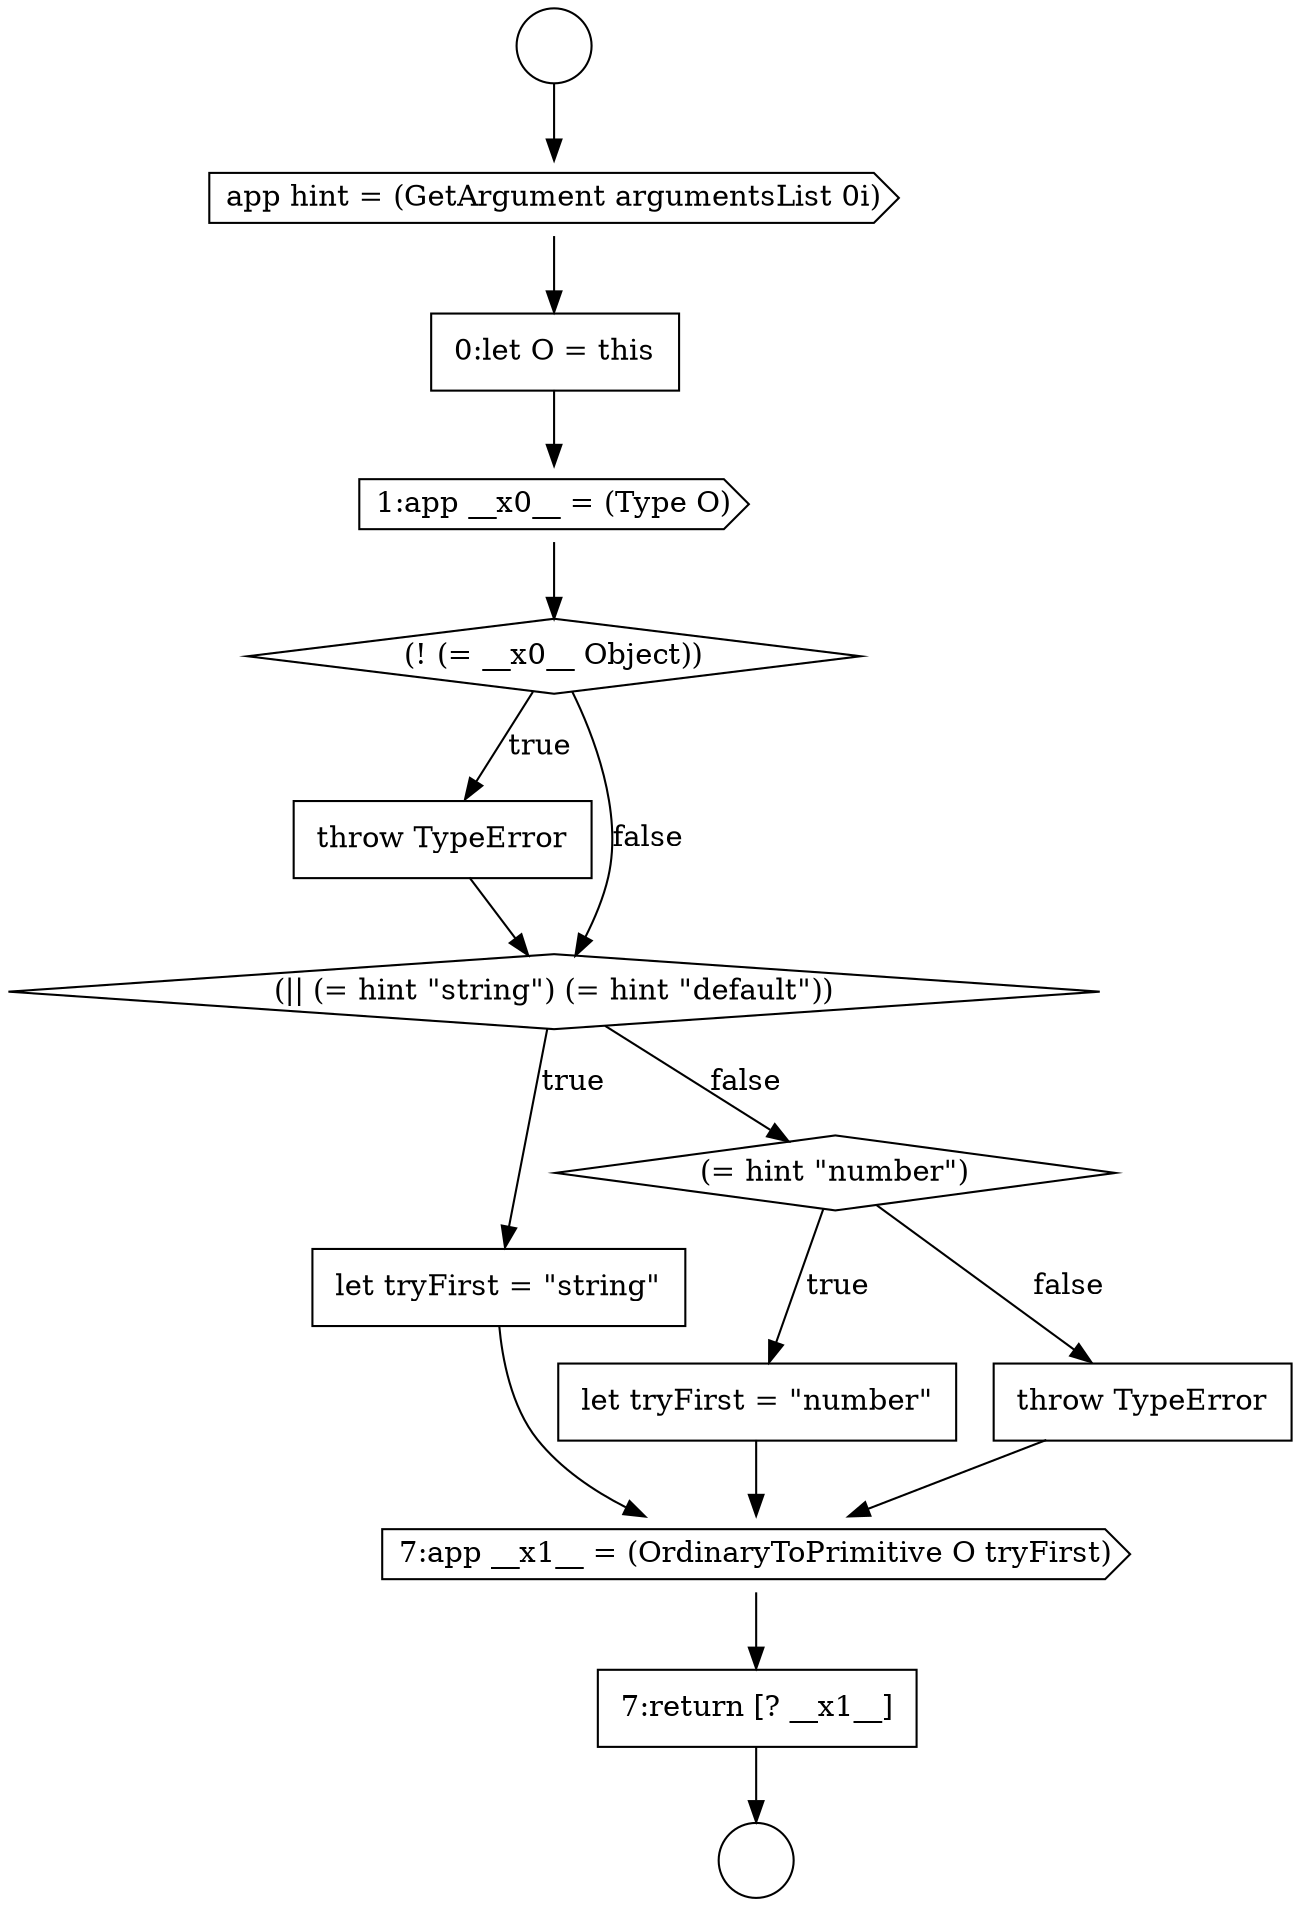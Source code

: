 digraph {
  node13162 [shape=cds, label=<<font color="black">1:app __x0__ = (Type O)</font>> color="black" fillcolor="white" style=filled]
  node13159 [shape=circle label=" " color="black" fillcolor="white" style=filled]
  node13170 [shape=cds, label=<<font color="black">7:app __x1__ = (OrdinaryToPrimitive O tryFirst)</font>> color="black" fillcolor="white" style=filled]
  node13166 [shape=none, margin=0, label=<<font color="black">
    <table border="0" cellborder="1" cellspacing="0" cellpadding="10">
      <tr><td align="left">let tryFirst = &quot;string&quot;</td></tr>
    </table>
  </font>> color="black" fillcolor="white" style=filled]
  node13158 [shape=circle label=" " color="black" fillcolor="white" style=filled]
  node13163 [shape=diamond, label=<<font color="black">(! (= __x0__ Object))</font>> color="black" fillcolor="white" style=filled]
  node13164 [shape=none, margin=0, label=<<font color="black">
    <table border="0" cellborder="1" cellspacing="0" cellpadding="10">
      <tr><td align="left">throw TypeError</td></tr>
    </table>
  </font>> color="black" fillcolor="white" style=filled]
  node13168 [shape=none, margin=0, label=<<font color="black">
    <table border="0" cellborder="1" cellspacing="0" cellpadding="10">
      <tr><td align="left">let tryFirst = &quot;number&quot;</td></tr>
    </table>
  </font>> color="black" fillcolor="white" style=filled]
  node13160 [shape=cds, label=<<font color="black">app hint = (GetArgument argumentsList 0i)</font>> color="black" fillcolor="white" style=filled]
  node13165 [shape=diamond, label=<<font color="black">(|| (= hint &quot;string&quot;) (= hint &quot;default&quot;))</font>> color="black" fillcolor="white" style=filled]
  node13169 [shape=none, margin=0, label=<<font color="black">
    <table border="0" cellborder="1" cellspacing="0" cellpadding="10">
      <tr><td align="left">throw TypeError</td></tr>
    </table>
  </font>> color="black" fillcolor="white" style=filled]
  node13167 [shape=diamond, label=<<font color="black">(= hint &quot;number&quot;)</font>> color="black" fillcolor="white" style=filled]
  node13171 [shape=none, margin=0, label=<<font color="black">
    <table border="0" cellborder="1" cellspacing="0" cellpadding="10">
      <tr><td align="left">7:return [? __x1__]</td></tr>
    </table>
  </font>> color="black" fillcolor="white" style=filled]
  node13161 [shape=none, margin=0, label=<<font color="black">
    <table border="0" cellborder="1" cellspacing="0" cellpadding="10">
      <tr><td align="left">0:let O = this</td></tr>
    </table>
  </font>> color="black" fillcolor="white" style=filled]
  node13158 -> node13160 [ color="black"]
  node13164 -> node13165 [ color="black"]
  node13168 -> node13170 [ color="black"]
  node13167 -> node13168 [label=<<font color="black">true</font>> color="black"]
  node13167 -> node13169 [label=<<font color="black">false</font>> color="black"]
  node13171 -> node13159 [ color="black"]
  node13163 -> node13164 [label=<<font color="black">true</font>> color="black"]
  node13163 -> node13165 [label=<<font color="black">false</font>> color="black"]
  node13165 -> node13166 [label=<<font color="black">true</font>> color="black"]
  node13165 -> node13167 [label=<<font color="black">false</font>> color="black"]
  node13170 -> node13171 [ color="black"]
  node13162 -> node13163 [ color="black"]
  node13161 -> node13162 [ color="black"]
  node13169 -> node13170 [ color="black"]
  node13160 -> node13161 [ color="black"]
  node13166 -> node13170 [ color="black"]
}
